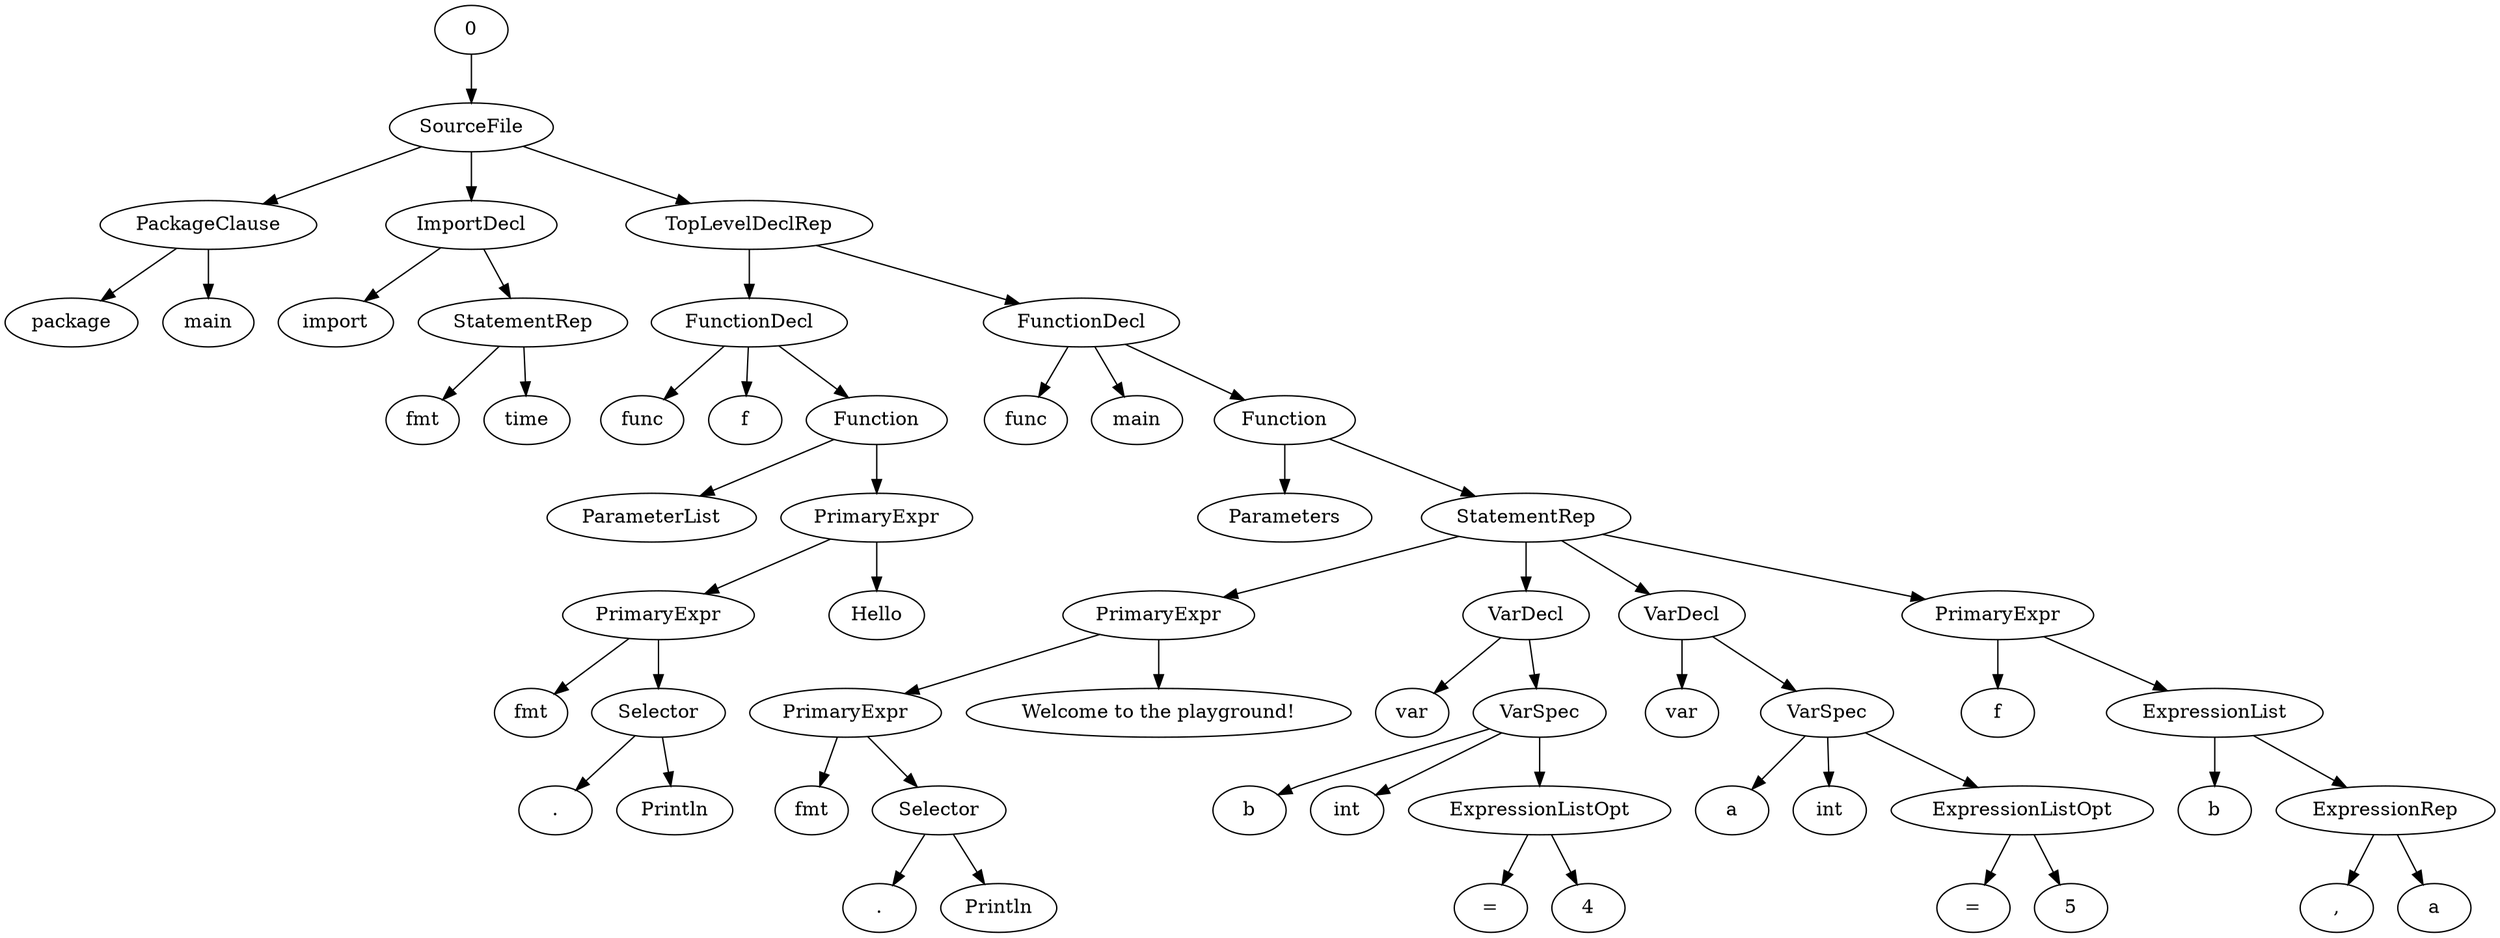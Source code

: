 strict digraph G {
1 [label="SourceFile"];
0 -> 1;
2 [label="PackageClause"];
1 -> 2;
3 [label="package"];
2 -> 3;
5 [label="main"];
2 -> 5;
7 [label="ImportDecl"];
1 -> 7;
8 [label="import"];
7 -> 8;
9 [label="StatementRep"];
7 -> 9;
12 [label="fmt"];
9 -> 12;
15 [label="time"];
9 -> 15;
16 [label="TopLevelDeclRep"];
1 -> 16;
19 [label="FunctionDecl"];
16 -> 19;
20 [label="func"];
19 -> 20;
22 [label="f"];
19 -> 22;
23 [label="Function"];
19 -> 23;
27 [label="ParameterList"];
23 -> 27;
36 [label="PrimaryExpr"];
23 -> 36;
37 [label="PrimaryExpr"];
36 -> 37;
41 [label="fmt"];
37 -> 41;
42 [label="Selector"];
37 -> 42;
43 [label="."];
42 -> 43;
44 [label="Println"];
42 -> 44;
54 [label="Hello"];
36 -> 54;
56 [label="FunctionDecl"];
16 -> 56;
57 [label="func"];
56 -> 57;
59 [label="main"];
56 -> 59;
60 [label="Function"];
56 -> 60;
62 [label="Parameters"];
60 -> 62;
65 [label="StatementRep"];
60 -> 65;
71 [label="PrimaryExpr"];
65 -> 71;
72 [label="PrimaryExpr"];
71 -> 72;
76 [label="fmt"];
72 -> 76;
77 [label="Selector"];
72 -> 77;
78 [label="."];
77 -> 78;
79 [label="Println"];
77 -> 79;
89 [label="Welcome to the playground!"];
71 -> 89;
92 [label="VarDecl"];
65 -> 92;
93 [label="var"];
92 -> 93;
94 [label="VarSpec"];
92 -> 94;
96 [label="b"];
94 -> 96;
100 [label="int"];
94 -> 100;
101 [label="ExpressionListOpt"];
94 -> 101;
102 [label="="];
101 -> 102;
110 [label="4"];
101 -> 110;
113 [label="VarDecl"];
65 -> 113;
114 [label="var"];
113 -> 114;
115 [label="VarSpec"];
113 -> 115;
117 [label="a"];
115 -> 117;
121 [label="int"];
115 -> 121;
122 [label="ExpressionListOpt"];
115 -> 122;
123 [label="="];
122 -> 123;
131 [label="5"];
122 -> 131;
137 [label="PrimaryExpr"];
65 -> 137;
141 [label="f"];
137 -> 141;
144 [label="ExpressionList"];
137 -> 144;
150 [label="b"];
144 -> 150;
151 [label="ExpressionRep"];
144 -> 151;
152 [label=","];
151 -> 152;
158 [label="a"];
151 -> 158;
}
